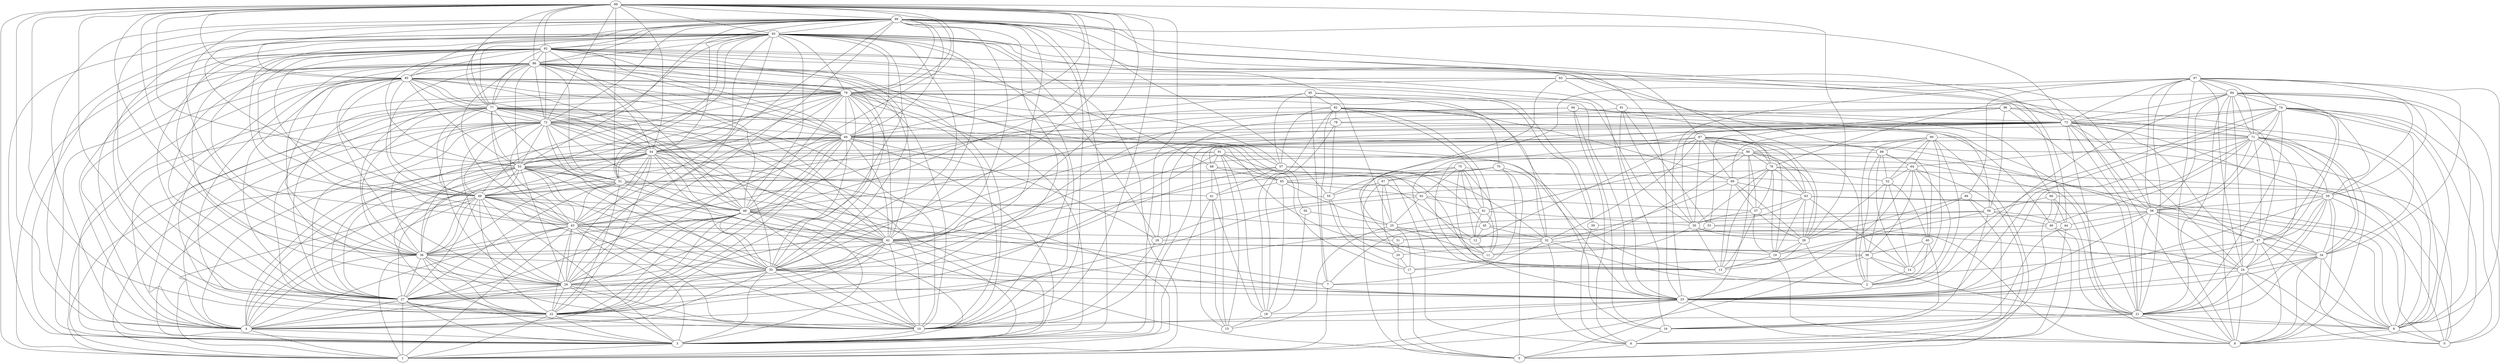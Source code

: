 digraph "sensornet-topology" {
label = "";
rankdir="BT";"0"->"9" [arrowhead = "both"] 
"0"->"24" [arrowhead = "both"] 
"0"->"34" [arrowhead = "both"] 
"0"->"59" [arrowhead = "both"] 
"0"->"63" [arrowhead = "both"] 
"0"->"74" [arrowhead = "both"] 
"0"->"75" [arrowhead = "both"] 
"0"->"76" [arrowhead = "both"] 
"0"->"84" [arrowhead = "both"] 
"1"->"3" [arrowhead = "both"] 
"1"->"4" [arrowhead = "both"] 
"1"->"7" [arrowhead = "both"] 
"1"->"22" [arrowhead = "both"] 
"1"->"23" [arrowhead = "both"] 
"1"->"27" [arrowhead = "both"] 
"1"->"36" [arrowhead = "both"] 
"1"->"38" [arrowhead = "both"] 
"1"->"43" [arrowhead = "both"] 
"1"->"49" [arrowhead = "both"] 
"1"->"53" [arrowhead = "both"] 
"1"->"54" [arrowhead = "both"] 
"1"->"72" [arrowhead = "both"] 
"1"->"77" [arrowhead = "both"] 
"1"->"86" [arrowhead = "both"] 
"1"->"93" [arrowhead = "both"] 
"1"->"99" [arrowhead = "both"] 
"2"->"14" [arrowhead = "both"] 
"2"->"26" [arrowhead = "both"] 
"2"->"32" [arrowhead = "both"] 
"2"->"38" [arrowhead = "both"] 
"2"->"40" [arrowhead = "both"] 
"2"->"64" [arrowhead = "both"] 
"2"->"74" [arrowhead = "both"] 
"2"->"88" [arrowhead = "both"] 
"2"->"90" [arrowhead = "both"] 
"2"->"91" [arrowhead = "both"] 
"2"->"94" [arrowhead = "both"] 
"3"->"4" [arrowhead = "both"] 
"3"->"10" [arrowhead = "both"] 
"3"->"22" [arrowhead = "both"] 
"3"->"27" [arrowhead = "both"] 
"3"->"29" [arrowhead = "both"] 
"3"->"35" [arrowhead = "both"] 
"3"->"36" [arrowhead = "both"] 
"3"->"41" [arrowhead = "both"] 
"3"->"42" [arrowhead = "both"] 
"3"->"43" [arrowhead = "both"] 
"3"->"48" [arrowhead = "both"] 
"3"->"49" [arrowhead = "both"] 
"3"->"51" [arrowhead = "both"] 
"3"->"54" [arrowhead = "both"] 
"3"->"60" [arrowhead = "both"] 
"3"->"72" [arrowhead = "both"] 
"3"->"73" [arrowhead = "both"] 
"3"->"77" [arrowhead = "both"] 
"3"->"79" [arrowhead = "both"] 
"3"->"85" [arrowhead = "both"] 
"3"->"86" [arrowhead = "both"] 
"3"->"92" [arrowhead = "both"] 
"3"->"93" [arrowhead = "both"] 
"3"->"98" [arrowhead = "both"] 
"3"->"99" [arrowhead = "both"] 
"4"->"21" [arrowhead = "both"] 
"4"->"22" [arrowhead = "both"] 
"4"->"27" [arrowhead = "both"] 
"4"->"29" [arrowhead = "both"] 
"4"->"35" [arrowhead = "both"] 
"4"->"36" [arrowhead = "both"] 
"4"->"43" [arrowhead = "both"] 
"4"->"48" [arrowhead = "both"] 
"4"->"49" [arrowhead = "both"] 
"4"->"51" [arrowhead = "both"] 
"4"->"53" [arrowhead = "both"] 
"4"->"54" [arrowhead = "both"] 
"4"->"62" [arrowhead = "both"] 
"4"->"72" [arrowhead = "both"] 
"4"->"77" [arrowhead = "both"] 
"4"->"79" [arrowhead = "both"] 
"4"->"85" [arrowhead = "both"] 
"4"->"86" [arrowhead = "both"] 
"4"->"91" [arrowhead = "both"] 
"4"->"93" [arrowhead = "both"] 
"4"->"98" [arrowhead = "both"] 
"4"->"99" [arrowhead = "both"] 
"5"->"6" [arrowhead = "both"] 
"5"->"17" [arrowhead = "both"] 
"5"->"20" [arrowhead = "both"] 
"5"->"48" [arrowhead = "both"] 
"5"->"64" [arrowhead = "both"] 
"5"->"67" [arrowhead = "both"] 
"5"->"70" [arrowhead = "both"] 
"5"->"80" [arrowhead = "both"] 
"5"->"90" [arrowhead = "both"] 
"6"->"16" [arrowhead = "both"] 
"6"->"32" [arrowhead = "both"] 
"6"->"39" [arrowhead = "both"] 
"6"->"44" [arrowhead = "both"] 
"6"->"46" [arrowhead = "both"] 
"6"->"53" [arrowhead = "both"] 
"6"->"66" [arrowhead = "both"] 
"6"->"89" [arrowhead = "both"] 
"6"->"94" [arrowhead = "both"] 
"7"->"32" [arrowhead = "both"] 
"7"->"35" [arrowhead = "both"] 
"7"->"45" [arrowhead = "both"] 
"7"->"47" [arrowhead = "both"] 
"7"->"51" [arrowhead = "both"] 
"7"->"82" [arrowhead = "both"] 
"7"->"95" [arrowhead = "both"] 
"8"->"9" [arrowhead = "both"] 
"8"->"19" [arrowhead = "both"] 
"8"->"21" [arrowhead = "both"] 
"8"->"23" [arrowhead = "both"] 
"8"->"24" [arrowhead = "both"] 
"8"->"33" [arrowhead = "both"] 
"8"->"34" [arrowhead = "both"] 
"8"->"47" [arrowhead = "both"] 
"8"->"59" [arrowhead = "both"] 
"8"->"71" [arrowhead = "both"] 
"8"->"73" [arrowhead = "both"] 
"8"->"74" [arrowhead = "both"] 
"8"->"83" [arrowhead = "both"] 
"8"->"84" [arrowhead = "both"] 
"8"->"97" [arrowhead = "both"] 
"9"->"21" [arrowhead = "both"] 
"9"->"23" [arrowhead = "both"] 
"9"->"24" [arrowhead = "both"] 
"9"->"34" [arrowhead = "both"] 
"9"->"47" [arrowhead = "both"] 
"9"->"58" [arrowhead = "both"] 
"9"->"60" [arrowhead = "both"] 
"9"->"63" [arrowhead = "both"] 
"9"->"71" [arrowhead = "both"] 
"9"->"73" [arrowhead = "both"] 
"9"->"74" [arrowhead = "both"] 
"9"->"84" [arrowhead = "both"] 
"9"->"90" [arrowhead = "both"] 
"9"->"97" [arrowhead = "both"] 
"10"->"22" [arrowhead = "both"] 
"10"->"23" [arrowhead = "both"] 
"10"->"27" [arrowhead = "both"] 
"10"->"28" [arrowhead = "both"] 
"10"->"29" [arrowhead = "both"] 
"10"->"35" [arrowhead = "both"] 
"10"->"36" [arrowhead = "both"] 
"10"->"42" [arrowhead = "both"] 
"10"->"43" [arrowhead = "both"] 
"10"->"48" [arrowhead = "both"] 
"10"->"49" [arrowhead = "both"] 
"10"->"53" [arrowhead = "both"] 
"10"->"72" [arrowhead = "both"] 
"10"->"73" [arrowhead = "both"] 
"10"->"77" [arrowhead = "both"] 
"10"->"79" [arrowhead = "both"] 
"10"->"85" [arrowhead = "both"] 
"10"->"86" [arrowhead = "both"] 
"10"->"92" [arrowhead = "both"] 
"10"->"93" [arrowhead = "both"] 
"10"->"98" [arrowhead = "both"] 
"10"->"99" [arrowhead = "both"] 
"11"->"12" [arrowhead = "both"] 
"11"->"25" [arrowhead = "both"] 
"11"->"30" [arrowhead = "both"] 
"11"->"61" [arrowhead = "both"] 
"11"->"62" [arrowhead = "both"] 
"11"->"72" [arrowhead = "both"] 
"11"->"75" [arrowhead = "both"] 
"11"->"80" [arrowhead = "both"] 
"12"->"25" [arrowhead = "both"] 
"12"->"45" [arrowhead = "both"] 
"12"->"61" [arrowhead = "both"] 
"12"->"67" [arrowhead = "both"] 
"12"->"75" [arrowhead = "both"] 
"12"->"87" [arrowhead = "both"] 
"13"->"19" [arrowhead = "both"] 
"13"->"26" [arrowhead = "both"] 
"13"->"30" [arrowhead = "both"] 
"13"->"37" [arrowhead = "both"] 
"13"->"69" [arrowhead = "both"] 
"13"->"75" [arrowhead = "both"] 
"13"->"76" [arrowhead = "both"] 
"13"->"80" [arrowhead = "both"] 
"13"->"87" [arrowhead = "both"] 
"13"->"89" [arrowhead = "both"] 
"13"->"97" [arrowhead = "both"] 
"14"->"38" [arrowhead = "both"] 
"14"->"40" [arrowhead = "both"] 
"14"->"52" [arrowhead = "both"] 
"14"->"63" [arrowhead = "both"] 
"14"->"88" [arrowhead = "both"] 
"14"->"90" [arrowhead = "both"] 
"15"->"18" [arrowhead = "both"] 
"15"->"25" [arrowhead = "both"] 
"15"->"41" [arrowhead = "both"] 
"15"->"68" [arrowhead = "both"] 
"15"->"87" [arrowhead = "both"] 
"15"->"91" [arrowhead = "both"] 
"16"->"21" [arrowhead = "both"] 
"16"->"40" [arrowhead = "both"] 
"16"->"44" [arrowhead = "both"] 
"16"->"56" [arrowhead = "both"] 
"16"->"79" [arrowhead = "both"] 
"16"->"81" [arrowhead = "both"] 
"16"->"94" [arrowhead = "both"] 
"17"->"20" [arrowhead = "both"] 
"17"->"25" [arrowhead = "both"] 
"17"->"38" [arrowhead = "both"] 
"17"->"55" [arrowhead = "both"] 
"17"->"70" [arrowhead = "both"] 
"17"->"79" [arrowhead = "both"] 
"18"->"23" [arrowhead = "both"] 
"18"->"41" [arrowhead = "both"] 
"18"->"50" [arrowhead = "both"] 
"18"->"65" [arrowhead = "both"] 
"18"->"78" [arrowhead = "both"] 
"18"->"82" [arrowhead = "both"] 
"18"->"91" [arrowhead = "both"] 
"19"->"26" [arrowhead = "both"] 
"19"->"32" [arrowhead = "both"] 
"19"->"37" [arrowhead = "both"] 
"19"->"56" [arrowhead = "both"] 
"19"->"63" [arrowhead = "both"] 
"19"->"76" [arrowhead = "both"] 
"19"->"87" [arrowhead = "both"] 
"20"->"31" [arrowhead = "both"] 
"20"->"32" [arrowhead = "both"] 
"20"->"55" [arrowhead = "both"] 
"20"->"67" [arrowhead = "both"] 
"21"->"23" [arrowhead = "both"] 
"21"->"24" [arrowhead = "both"] 
"21"->"34" [arrowhead = "both"] 
"21"->"38" [arrowhead = "both"] 
"21"->"46" [arrowhead = "both"] 
"21"->"47" [arrowhead = "both"] 
"21"->"54" [arrowhead = "both"] 
"21"->"58" [arrowhead = "both"] 
"21"->"59" [arrowhead = "both"] 
"21"->"66" [arrowhead = "both"] 
"21"->"73" [arrowhead = "both"] 
"21"->"74" [arrowhead = "both"] 
"21"->"82" [arrowhead = "both"] 
"21"->"84" [arrowhead = "both"] 
"21"->"96" [arrowhead = "both"] 
"21"->"97" [arrowhead = "both"] 
"22"->"27" [arrowhead = "both"] 
"22"->"29" [arrowhead = "both"] 
"22"->"35" [arrowhead = "both"] 
"22"->"36" [arrowhead = "both"] 
"22"->"42" [arrowhead = "both"] 
"22"->"43" [arrowhead = "both"] 
"22"->"48" [arrowhead = "both"] 
"22"->"49" [arrowhead = "both"] 
"22"->"51" [arrowhead = "both"] 
"22"->"53" [arrowhead = "both"] 
"22"->"54" [arrowhead = "both"] 
"22"->"60" [arrowhead = "both"] 
"22"->"77" [arrowhead = "both"] 
"22"->"79" [arrowhead = "both"] 
"22"->"85" [arrowhead = "both"] 
"22"->"86" [arrowhead = "both"] 
"22"->"92" [arrowhead = "both"] 
"22"->"93" [arrowhead = "both"] 
"22"->"98" [arrowhead = "both"] 
"22"->"99" [arrowhead = "both"] 
"23"->"24" [arrowhead = "both"] 
"23"->"29" [arrowhead = "both"] 
"23"->"34" [arrowhead = "both"] 
"23"->"35" [arrowhead = "both"] 
"23"->"42" [arrowhead = "both"] 
"23"->"47" [arrowhead = "both"] 
"23"->"48" [arrowhead = "both"] 
"23"->"58" [arrowhead = "both"] 
"23"->"59" [arrowhead = "both"] 
"23"->"60" [arrowhead = "both"] 
"23"->"64" [arrowhead = "both"] 
"23"->"68" [arrowhead = "both"] 
"23"->"71" [arrowhead = "both"] 
"23"->"74" [arrowhead = "both"] 
"23"->"79" [arrowhead = "both"] 
"23"->"84" [arrowhead = "both"] 
"23"->"92" [arrowhead = "both"] 
"23"->"97" [arrowhead = "both"] 
"23"->"98" [arrowhead = "both"] 
"24"->"30" [arrowhead = "both"] 
"24"->"34" [arrowhead = "both"] 
"24"->"45" [arrowhead = "both"] 
"24"->"47" [arrowhead = "both"] 
"24"->"58" [arrowhead = "both"] 
"24"->"59" [arrowhead = "both"] 
"24"->"71" [arrowhead = "both"] 
"24"->"73" [arrowhead = "both"] 
"24"->"84" [arrowhead = "both"] 
"24"->"97" [arrowhead = "both"] 
"25"->"50" [arrowhead = "both"] 
"25"->"61" [arrowhead = "both"] 
"25"->"62" [arrowhead = "both"] 
"25"->"65" [arrowhead = "both"] 
"25"->"67" [arrowhead = "both"] 
"25"->"93" [arrowhead = "both"] 
"26"->"30" [arrowhead = "both"] 
"26"->"37" [arrowhead = "both"] 
"26"->"52" [arrowhead = "both"] 
"26"->"63" [arrowhead = "both"] 
"26"->"69" [arrowhead = "both"] 
"26"->"80" [arrowhead = "both"] 
"26"->"87" [arrowhead = "both"] 
"26"->"89" [arrowhead = "both"] 
"26"->"99" [arrowhead = "both"] 
"27"->"29" [arrowhead = "both"] 
"27"->"35" [arrowhead = "both"] 
"27"->"36" [arrowhead = "both"] 
"27"->"42" [arrowhead = "both"] 
"27"->"43" [arrowhead = "both"] 
"27"->"48" [arrowhead = "both"] 
"27"->"49" [arrowhead = "both"] 
"27"->"51" [arrowhead = "both"] 
"27"->"53" [arrowhead = "both"] 
"27"->"54" [arrowhead = "both"] 
"27"->"56" [arrowhead = "both"] 
"27"->"60" [arrowhead = "both"] 
"27"->"72" [arrowhead = "both"] 
"27"->"79" [arrowhead = "both"] 
"27"->"85" [arrowhead = "both"] 
"27"->"86" [arrowhead = "both"] 
"27"->"91" [arrowhead = "both"] 
"27"->"92" [arrowhead = "both"] 
"27"->"93" [arrowhead = "both"] 
"27"->"98" [arrowhead = "both"] 
"27"->"99" [arrowhead = "both"] 
"28"->"46" [arrowhead = "both"] 
"28"->"60" [arrowhead = "both"] 
"28"->"69" [arrowhead = "both"] 
"28"->"93" [arrowhead = "both"] 
"28"->"96" [arrowhead = "both"] 
"29"->"35" [arrowhead = "both"] 
"29"->"36" [arrowhead = "both"] 
"29"->"42" [arrowhead = "both"] 
"29"->"43" [arrowhead = "both"] 
"29"->"48" [arrowhead = "both"] 
"29"->"49" [arrowhead = "both"] 
"29"->"53" [arrowhead = "both"] 
"29"->"54" [arrowhead = "both"] 
"29"->"60" [arrowhead = "both"] 
"29"->"72" [arrowhead = "both"] 
"29"->"73" [arrowhead = "both"] 
"29"->"77" [arrowhead = "both"] 
"29"->"85" [arrowhead = "both"] 
"29"->"86" [arrowhead = "both"] 
"29"->"92" [arrowhead = "both"] 
"29"->"93" [arrowhead = "both"] 
"29"->"98" [arrowhead = "both"] 
"29"->"99" [arrowhead = "both"] 
"30"->"37" [arrowhead = "both"] 
"30"->"61" [arrowhead = "both"] 
"30"->"63" [arrowhead = "both"] 
"30"->"76" [arrowhead = "both"] 
"30"->"81" [arrowhead = "both"] 
"30"->"86" [arrowhead = "both"] 
"30"->"87" [arrowhead = "both"] 
"30"->"96" [arrowhead = "both"] 
"31"->"33" [arrowhead = "both"] 
"31"->"43" [arrowhead = "both"] 
"31"->"58" [arrowhead = "both"] 
"31"->"83" [arrowhead = "both"] 
"32"->"45" [arrowhead = "both"] 
"32"->"51" [arrowhead = "both"] 
"32"->"57" [arrowhead = "both"] 
"32"->"69" [arrowhead = "both"] 
"32"->"70" [arrowhead = "both"] 
"32"->"87" [arrowhead = "both"] 
"32"->"95" [arrowhead = "both"] 
"33"->"58" [arrowhead = "both"] 
"33"->"73" [arrowhead = "both"] 
"33"->"81" [arrowhead = "both"] 
"34"->"42" [arrowhead = "both"] 
"34"->"47" [arrowhead = "both"] 
"34"->"58" [arrowhead = "both"] 
"34"->"59" [arrowhead = "both"] 
"34"->"71" [arrowhead = "both"] 
"34"->"73" [arrowhead = "both"] 
"34"->"74" [arrowhead = "both"] 
"34"->"80" [arrowhead = "both"] 
"34"->"97" [arrowhead = "both"] 
"35"->"36" [arrowhead = "both"] 
"35"->"42" [arrowhead = "both"] 
"35"->"43" [arrowhead = "both"] 
"35"->"48" [arrowhead = "both"] 
"35"->"49" [arrowhead = "both"] 
"35"->"53" [arrowhead = "both"] 
"35"->"54" [arrowhead = "both"] 
"35"->"57" [arrowhead = "both"] 
"35"->"60" [arrowhead = "both"] 
"35"->"72" [arrowhead = "both"] 
"35"->"77" [arrowhead = "both"] 
"35"->"79" [arrowhead = "both"] 
"35"->"81" [arrowhead = "both"] 
"35"->"86" [arrowhead = "both"] 
"35"->"92" [arrowhead = "both"] 
"35"->"93" [arrowhead = "both"] 
"35"->"98" [arrowhead = "both"] 
"35"->"99" [arrowhead = "both"] 
"36"->"42" [arrowhead = "both"] 
"36"->"43" [arrowhead = "both"] 
"36"->"48" [arrowhead = "both"] 
"36"->"49" [arrowhead = "both"] 
"36"->"51" [arrowhead = "both"] 
"36"->"53" [arrowhead = "both"] 
"36"->"54" [arrowhead = "both"] 
"36"->"60" [arrowhead = "both"] 
"36"->"70" [arrowhead = "both"] 
"36"->"72" [arrowhead = "both"] 
"36"->"77" [arrowhead = "both"] 
"36"->"79" [arrowhead = "both"] 
"36"->"85" [arrowhead = "both"] 
"36"->"92" [arrowhead = "both"] 
"36"->"93" [arrowhead = "both"] 
"36"->"98" [arrowhead = "both"] 
"36"->"99" [arrowhead = "both"] 
"37"->"62" [arrowhead = "both"] 
"37"->"63" [arrowhead = "both"] 
"37"->"69" [arrowhead = "both"] 
"37"->"76" [arrowhead = "both"] 
"37"->"80" [arrowhead = "both"] 
"38"->"40" [arrowhead = "both"] 
"38"->"42" [arrowhead = "both"] 
"38"->"52" [arrowhead = "both"] 
"38"->"64" [arrowhead = "both"] 
"38"->"90" [arrowhead = "both"] 
"39"->"56" [arrowhead = "both"] 
"39"->"86" [arrowhead = "both"] 
"39"->"95" [arrowhead = "both"] 
"40"->"52" [arrowhead = "both"] 
"40"->"64" [arrowhead = "both"] 
"40"->"88" [arrowhead = "both"] 
"41"->"53" [arrowhead = "both"] 
"41"->"57" [arrowhead = "both"] 
"41"->"65" [arrowhead = "both"] 
"41"->"68" [arrowhead = "both"] 
"42"->"43" [arrowhead = "both"] 
"42"->"48" [arrowhead = "both"] 
"42"->"49" [arrowhead = "both"] 
"42"->"53" [arrowhead = "both"] 
"42"->"60" [arrowhead = "both"] 
"42"->"72" [arrowhead = "both"] 
"42"->"73" [arrowhead = "both"] 
"42"->"77" [arrowhead = "both"] 
"42"->"79" [arrowhead = "both"] 
"42"->"85" [arrowhead = "both"] 
"42"->"86" [arrowhead = "both"] 
"42"->"88" [arrowhead = "both"] 
"42"->"93" [arrowhead = "both"] 
"42"->"98" [arrowhead = "both"] 
"42"->"99" [arrowhead = "both"] 
"43"->"48" [arrowhead = "both"] 
"43"->"49" [arrowhead = "both"] 
"43"->"51" [arrowhead = "both"] 
"43"->"53" [arrowhead = "both"] 
"43"->"54" [arrowhead = "both"] 
"43"->"60" [arrowhead = "both"] 
"43"->"72" [arrowhead = "both"] 
"43"->"77" [arrowhead = "both"] 
"43"->"79" [arrowhead = "both"] 
"43"->"82" [arrowhead = "both"] 
"43"->"85" [arrowhead = "both"] 
"43"->"86" [arrowhead = "both"] 
"43"->"92" [arrowhead = "both"] 
"43"->"98" [arrowhead = "both"] 
"43"->"99" [arrowhead = "both"] 
"44"->"56" [arrowhead = "both"] 
"44"->"58" [arrowhead = "both"] 
"44"->"66" [arrowhead = "both"] 
"44"->"98" [arrowhead = "both"] 
"45"->"57" [arrowhead = "both"] 
"45"->"82" [arrowhead = "both"] 
"46"->"56" [arrowhead = "both"] 
"46"->"71" [arrowhead = "both"] 
"46"->"78" [arrowhead = "both"] 
"46"->"93" [arrowhead = "both"] 
"47"->"58" [arrowhead = "both"] 
"47"->"59" [arrowhead = "both"] 
"47"->"71" [arrowhead = "both"] 
"47"->"73" [arrowhead = "both"] 
"47"->"74" [arrowhead = "both"] 
"47"->"84" [arrowhead = "both"] 
"47"->"96" [arrowhead = "both"] 
"48"->"49" [arrowhead = "both"] 
"48"->"53" [arrowhead = "both"] 
"48"->"54" [arrowhead = "both"] 
"48"->"55" [arrowhead = "both"] 
"48"->"60" [arrowhead = "both"] 
"48"->"72" [arrowhead = "both"] 
"48"->"73" [arrowhead = "both"] 
"48"->"77" [arrowhead = "both"] 
"48"->"79" [arrowhead = "both"] 
"48"->"85" [arrowhead = "both"] 
"48"->"86" [arrowhead = "both"] 
"48"->"92" [arrowhead = "both"] 
"48"->"93" [arrowhead = "both"] 
"48"->"99" [arrowhead = "both"] 
"49"->"51" [arrowhead = "both"] 
"49"->"53" [arrowhead = "both"] 
"49"->"54" [arrowhead = "both"] 
"49"->"60" [arrowhead = "both"] 
"49"->"72" [arrowhead = "both"] 
"49"->"77" [arrowhead = "both"] 
"49"->"79" [arrowhead = "both"] 
"49"->"85" [arrowhead = "both"] 
"49"->"86" [arrowhead = "both"] 
"49"->"92" [arrowhead = "both"] 
"49"->"93" [arrowhead = "both"] 
"49"->"94" [arrowhead = "both"] 
"49"->"98" [arrowhead = "both"] 
"50"->"57" [arrowhead = "both"] 
"51"->"53" [arrowhead = "both"] 
"51"->"54" [arrowhead = "both"] 
"51"->"57" [arrowhead = "both"] 
"51"->"64" [arrowhead = "both"] 
"51"->"72" [arrowhead = "both"] 
"51"->"77" [arrowhead = "both"] 
"51"->"83" [arrowhead = "both"] 
"51"->"86" [arrowhead = "both"] 
"51"->"93" [arrowhead = "both"] 
"51"->"99" [arrowhead = "both"] 
"52"->"64" [arrowhead = "both"] 
"52"->"76" [arrowhead = "both"] 
"52"->"88" [arrowhead = "both"] 
"52"->"90" [arrowhead = "both"] 
"53"->"54" [arrowhead = "both"] 
"53"->"60" [arrowhead = "both"] 
"53"->"72" [arrowhead = "both"] 
"53"->"77" [arrowhead = "both"] 
"53"->"79" [arrowhead = "both"] 
"53"->"85" [arrowhead = "both"] 
"53"->"86" [arrowhead = "both"] 
"53"->"91" [arrowhead = "both"] 
"53"->"92" [arrowhead = "both"] 
"53"->"93" [arrowhead = "both"] 
"53"->"98" [arrowhead = "both"] 
"53"->"99" [arrowhead = "both"] 
"54"->"60" [arrowhead = "both"] 
"54"->"71" [arrowhead = "both"] 
"54"->"72" [arrowhead = "both"] 
"54"->"77" [arrowhead = "both"] 
"54"->"79" [arrowhead = "both"] 
"54"->"85" [arrowhead = "both"] 
"54"->"86" [arrowhead = "both"] 
"54"->"93" [arrowhead = "both"] 
"54"->"98" [arrowhead = "both"] 
"54"->"99" [arrowhead = "both"] 
"55"->"67" [arrowhead = "both"] 
"55"->"70" [arrowhead = "both"] 
"55"->"78" [arrowhead = "both"] 
"55"->"98" [arrowhead = "both"] 
"56"->"66" [arrowhead = "both"] 
"56"->"89" [arrowhead = "both"] 
"56"->"94" [arrowhead = "both"] 
"56"->"96" [arrowhead = "both"] 
"57"->"79" [arrowhead = "both"] 
"57"->"82" [arrowhead = "both"] 
"57"->"85" [arrowhead = "both"] 
"57"->"95" [arrowhead = "both"] 
"58"->"59" [arrowhead = "both"] 
"58"->"60" [arrowhead = "both"] 
"58"->"71" [arrowhead = "both"] 
"58"->"73" [arrowhead = "both"] 
"58"->"74" [arrowhead = "both"] 
"58"->"83" [arrowhead = "both"] 
"58"->"84" [arrowhead = "both"] 
"58"->"97" [arrowhead = "both"] 
"59"->"65" [arrowhead = "both"] 
"59"->"71" [arrowhead = "both"] 
"59"->"73" [arrowhead = "both"] 
"59"->"74" [arrowhead = "both"] 
"59"->"84" [arrowhead = "both"] 
"59"->"97" [arrowhead = "both"] 
"60"->"72" [arrowhead = "both"] 
"60"->"73" [arrowhead = "both"] 
"60"->"77" [arrowhead = "both"] 
"60"->"78" [arrowhead = "both"] 
"60"->"79" [arrowhead = "both"] 
"60"->"85" [arrowhead = "both"] 
"60"->"86" [arrowhead = "both"] 
"60"->"92" [arrowhead = "both"] 
"60"->"93" [arrowhead = "both"] 
"60"->"95" [arrowhead = "both"] 
"60"->"98" [arrowhead = "both"] 
"60"->"99" [arrowhead = "both"] 
"61"->"62" [arrowhead = "both"] 
"61"->"75" [arrowhead = "both"] 
"61"->"80" [arrowhead = "both"] 
"61"->"82" [arrowhead = "both"] 
"62"->"65" [arrowhead = "both"] 
"62"->"75" [arrowhead = "both"] 
"62"->"91" [arrowhead = "both"] 
"63"->"69" [arrowhead = "both"] 
"63"->"76" [arrowhead = "both"] 
"63"->"80" [arrowhead = "both"] 
"63"->"87" [arrowhead = "both"] 
"64"->"71" [arrowhead = "both"] 
"64"->"88" [arrowhead = "both"] 
"64"->"90" [arrowhead = "both"] 
"65"->"68" [arrowhead = "both"] 
"65"->"75" [arrowhead = "both"] 
"65"->"77" [arrowhead = "both"] 
"65"->"91" [arrowhead = "both"] 
"66"->"71" [arrowhead = "both"] 
"66"->"94" [arrowhead = "both"] 
"67"->"70" [arrowhead = "both"] 
"67"->"75" [arrowhead = "both"] 
"68"->"73" [arrowhead = "both"] 
"68"->"91" [arrowhead = "both"] 
"68"->"92" [arrowhead = "both"] 
"69"->"74" [arrowhead = "both"] 
"69"->"76" [arrowhead = "both"] 
"69"->"82" [arrowhead = "both"] 
"69"->"87" [arrowhead = "both"] 
"70"->"82" [arrowhead = "both"] 
"71"->"73" [arrowhead = "both"] 
"71"->"74" [arrowhead = "both"] 
"71"->"84" [arrowhead = "both"] 
"71"->"96" [arrowhead = "both"] 
"71"->"97" [arrowhead = "both"] 
"72"->"77" [arrowhead = "both"] 
"72"->"79" [arrowhead = "both"] 
"72"->"85" [arrowhead = "both"] 
"72"->"86" [arrowhead = "both"] 
"72"->"92" [arrowhead = "both"] 
"72"->"93" [arrowhead = "both"] 
"72"->"94" [arrowhead = "both"] 
"72"->"98" [arrowhead = "both"] 
"72"->"99" [arrowhead = "both"] 
"73"->"74" [arrowhead = "both"] 
"73"->"79" [arrowhead = "both"] 
"73"->"81" [arrowhead = "both"] 
"73"->"84" [arrowhead = "both"] 
"73"->"92" [arrowhead = "both"] 
"73"->"97" [arrowhead = "both"] 
"73"->"98" [arrowhead = "both"] 
"74"->"84" [arrowhead = "both"] 
"74"->"97" [arrowhead = "both"] 
"76"->"80" [arrowhead = "both"] 
"76"->"84" [arrowhead = "both"] 
"76"->"87" [arrowhead = "both"] 
"76"->"93" [arrowhead = "both"] 
"77"->"79" [arrowhead = "both"] 
"77"->"85" [arrowhead = "both"] 
"77"->"86" [arrowhead = "both"] 
"77"->"92" [arrowhead = "both"] 
"77"->"93" [arrowhead = "both"] 
"77"->"98" [arrowhead = "both"] 
"77"->"99" [arrowhead = "both"] 
"78"->"82" [arrowhead = "both"] 
"78"->"96" [arrowhead = "both"] 
"79"->"83" [arrowhead = "both"] 
"79"->"85" [arrowhead = "both"] 
"79"->"86" [arrowhead = "both"] 
"79"->"92" [arrowhead = "both"] 
"79"->"93" [arrowhead = "both"] 
"79"->"98" [arrowhead = "both"] 
"79"->"99" [arrowhead = "both"] 
"80"->"87" [arrowhead = "both"] 
"80"->"90" [arrowhead = "both"] 
"81"->"83" [arrowhead = "both"] 
"82"->"95" [arrowhead = "both"] 
"84"->"97" [arrowhead = "both"] 
"85"->"86" [arrowhead = "both"] 
"85"->"92" [arrowhead = "both"] 
"85"->"93" [arrowhead = "both"] 
"85"->"98" [arrowhead = "both"] 
"85"->"99" [arrowhead = "both"] 
"86"->"92" [arrowhead = "both"] 
"86"->"93" [arrowhead = "both"] 
"86"->"98" [arrowhead = "both"] 
"86"->"99" [arrowhead = "both"] 
"87"->"98" [arrowhead = "both"] 
"88"->"90" [arrowhead = "both"] 
"88"->"92" [arrowhead = "both"] 
"89"->"97" [arrowhead = "both"] 
"92"->"93" [arrowhead = "both"] 
"92"->"98" [arrowhead = "both"] 
"92"->"99" [arrowhead = "both"] 
"93"->"98" [arrowhead = "both"] 
"93"->"99" [arrowhead = "both"] 
"98"->"99" [arrowhead = "both"] 
}